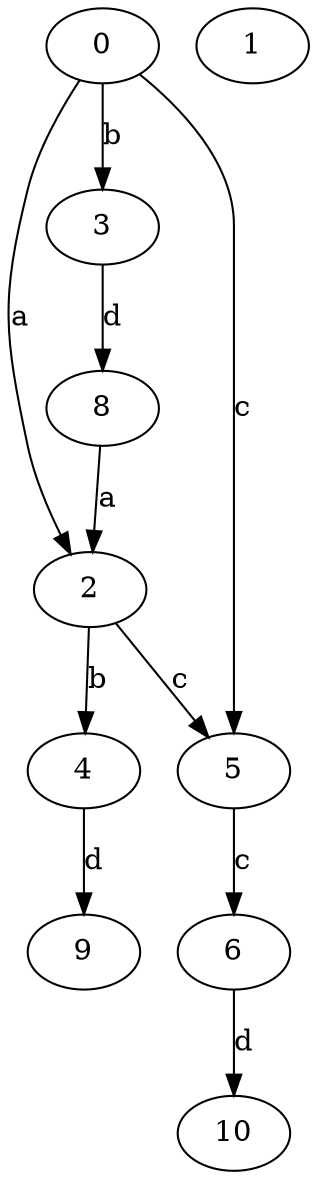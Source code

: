 strict digraph  {
0;
1;
2;
3;
4;
5;
6;
8;
9;
10;
0 -> 2  [label=a];
0 -> 3  [label=b];
0 -> 5  [label=c];
2 -> 4  [label=b];
2 -> 5  [label=c];
3 -> 8  [label=d];
4 -> 9  [label=d];
5 -> 6  [label=c];
6 -> 10  [label=d];
8 -> 2  [label=a];
}
